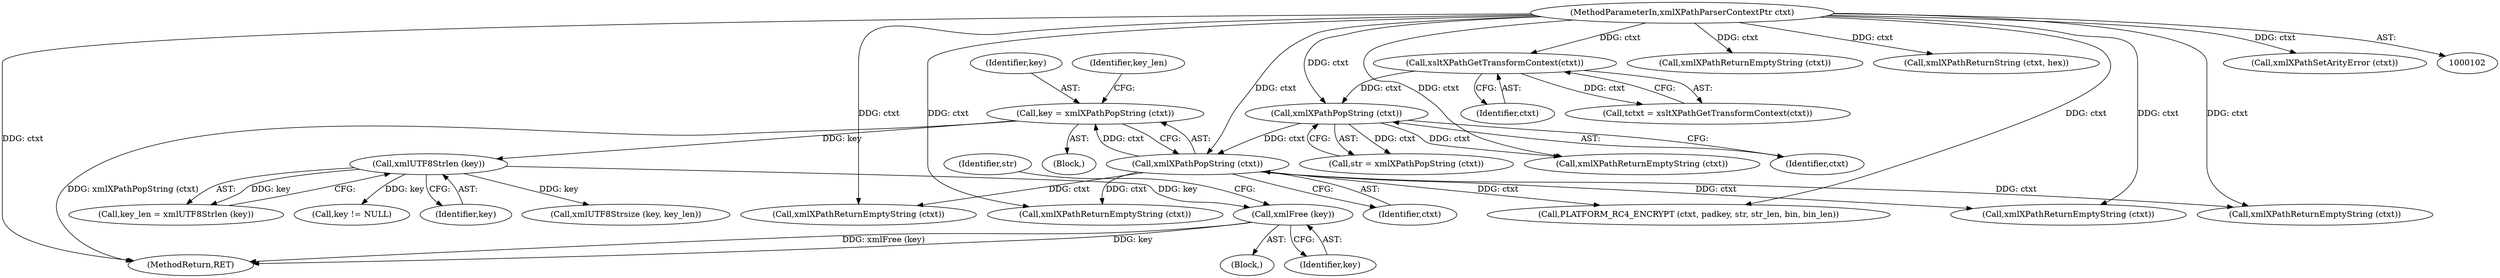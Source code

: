 digraph "1_Chrome_96dbafe288dbe2f0cc45fa3c39daf6d0c37acbab_1@pointer" {
"1000195" [label="(Call,xmlFree (key))"];
"1000186" [label="(Call,xmlUTF8Strlen (key))"];
"1000180" [label="(Call,key = xmlXPathPopString (ctxt))"];
"1000182" [label="(Call,xmlXPathPopString (ctxt))"];
"1000164" [label="(Call,xmlXPathPopString (ctxt))"];
"1000160" [label="(Call,xsltXPathGetTransformContext(ctxt))"];
"1000103" [label="(MethodParameterIn,xmlXPathParserContextPtr ctxt)"];
"1000193" [label="(Call,xmlXPathReturnEmptyString (ctxt))"];
"1000234" [label="(Call,xmlUTF8Strsize (key, key_len))"];
"1000160" [label="(Call,xsltXPathGetTransformContext(ctxt))"];
"1000185" [label="(Identifier,key_len)"];
"1000363" [label="(MethodReturn,RET)"];
"1000105" [label="(Block,)"];
"1000180" [label="(Call,key = xmlXPathPopString (ctxt))"];
"1000292" [label="(Call,PLATFORM_RC4_ENCRYPT (ctxt, padkey, str, str_len, bin, bin_len))"];
"1000192" [label="(Block,)"];
"1000327" [label="(Call,xmlXPathReturnEmptyString (ctxt))"];
"1000335" [label="(Call,xmlXPathReturnString (ctxt, hex))"];
"1000158" [label="(Call,tctxt = xsltXPathGetTransformContext(ctxt))"];
"1000195" [label="(Call,xmlFree (key))"];
"1000196" [label="(Identifier,key)"];
"1000162" [label="(Call,str = xmlXPathPopString (ctxt))"];
"1000187" [label="(Identifier,key)"];
"1000258" [label="(Call,xmlXPathReturnEmptyString (ctxt))"];
"1000289" [label="(Call,xmlXPathReturnEmptyString (ctxt))"];
"1000103" [label="(MethodParameterIn,xmlXPathParserContextPtr ctxt)"];
"1000181" [label="(Identifier,key)"];
"1000223" [label="(Call,xmlXPathReturnEmptyString (ctxt))"];
"1000182" [label="(Call,xmlXPathPopString (ctxt))"];
"1000155" [label="(Call,xmlXPathSetArityError (ctxt))"];
"1000165" [label="(Identifier,ctxt)"];
"1000198" [label="(Identifier,str)"];
"1000184" [label="(Call,key_len = xmlUTF8Strlen (key))"];
"1000183" [label="(Identifier,ctxt)"];
"1000164" [label="(Call,xmlXPathPopString (ctxt))"];
"1000186" [label="(Call,xmlUTF8Strlen (key))"];
"1000175" [label="(Call,xmlXPathReturnEmptyString (ctxt))"];
"1000340" [label="(Call,key != NULL)"];
"1000161" [label="(Identifier,ctxt)"];
"1000195" -> "1000192"  [label="AST: "];
"1000195" -> "1000196"  [label="CFG: "];
"1000196" -> "1000195"  [label="AST: "];
"1000198" -> "1000195"  [label="CFG: "];
"1000195" -> "1000363"  [label="DDG: xmlFree (key)"];
"1000195" -> "1000363"  [label="DDG: key"];
"1000186" -> "1000195"  [label="DDG: key"];
"1000186" -> "1000184"  [label="AST: "];
"1000186" -> "1000187"  [label="CFG: "];
"1000187" -> "1000186"  [label="AST: "];
"1000184" -> "1000186"  [label="CFG: "];
"1000186" -> "1000184"  [label="DDG: key"];
"1000180" -> "1000186"  [label="DDG: key"];
"1000186" -> "1000234"  [label="DDG: key"];
"1000186" -> "1000340"  [label="DDG: key"];
"1000180" -> "1000105"  [label="AST: "];
"1000180" -> "1000182"  [label="CFG: "];
"1000181" -> "1000180"  [label="AST: "];
"1000182" -> "1000180"  [label="AST: "];
"1000185" -> "1000180"  [label="CFG: "];
"1000180" -> "1000363"  [label="DDG: xmlXPathPopString (ctxt)"];
"1000182" -> "1000180"  [label="DDG: ctxt"];
"1000182" -> "1000183"  [label="CFG: "];
"1000183" -> "1000182"  [label="AST: "];
"1000164" -> "1000182"  [label="DDG: ctxt"];
"1000103" -> "1000182"  [label="DDG: ctxt"];
"1000182" -> "1000193"  [label="DDG: ctxt"];
"1000182" -> "1000223"  [label="DDG: ctxt"];
"1000182" -> "1000258"  [label="DDG: ctxt"];
"1000182" -> "1000289"  [label="DDG: ctxt"];
"1000182" -> "1000292"  [label="DDG: ctxt"];
"1000164" -> "1000162"  [label="AST: "];
"1000164" -> "1000165"  [label="CFG: "];
"1000165" -> "1000164"  [label="AST: "];
"1000162" -> "1000164"  [label="CFG: "];
"1000164" -> "1000162"  [label="DDG: ctxt"];
"1000160" -> "1000164"  [label="DDG: ctxt"];
"1000103" -> "1000164"  [label="DDG: ctxt"];
"1000164" -> "1000175"  [label="DDG: ctxt"];
"1000160" -> "1000158"  [label="AST: "];
"1000160" -> "1000161"  [label="CFG: "];
"1000161" -> "1000160"  [label="AST: "];
"1000158" -> "1000160"  [label="CFG: "];
"1000160" -> "1000158"  [label="DDG: ctxt"];
"1000103" -> "1000160"  [label="DDG: ctxt"];
"1000103" -> "1000102"  [label="AST: "];
"1000103" -> "1000363"  [label="DDG: ctxt"];
"1000103" -> "1000155"  [label="DDG: ctxt"];
"1000103" -> "1000175"  [label="DDG: ctxt"];
"1000103" -> "1000193"  [label="DDG: ctxt"];
"1000103" -> "1000223"  [label="DDG: ctxt"];
"1000103" -> "1000258"  [label="DDG: ctxt"];
"1000103" -> "1000289"  [label="DDG: ctxt"];
"1000103" -> "1000292"  [label="DDG: ctxt"];
"1000103" -> "1000327"  [label="DDG: ctxt"];
"1000103" -> "1000335"  [label="DDG: ctxt"];
}
